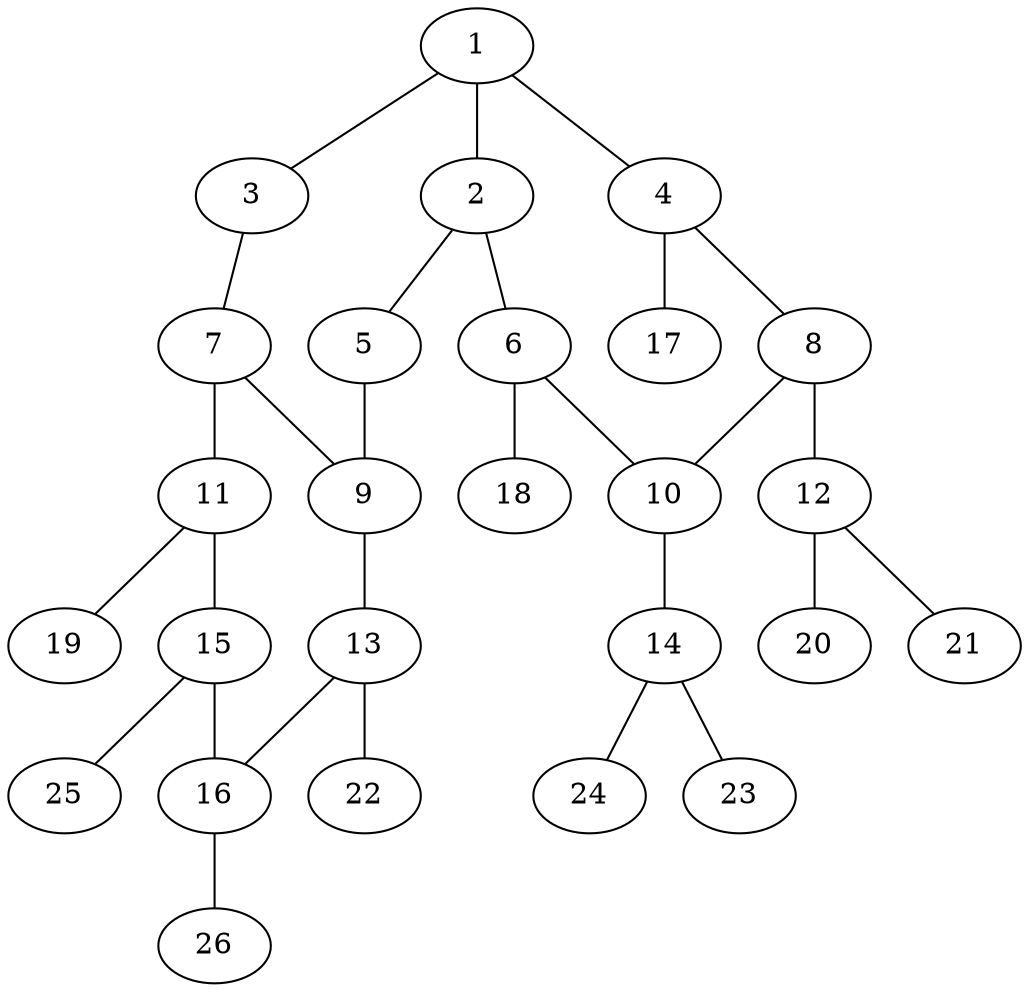 graph molecule_1225 {
	1	 [chem=C];
	2	 [chem=C];
	1 -- 2	 [valence=1];
	3	 [chem=N];
	1 -- 3	 [valence=2];
	4	 [chem=C];
	1 -- 4	 [valence=1];
	5	 [chem=N];
	2 -- 5	 [valence=2];
	6	 [chem=C];
	2 -- 6	 [valence=1];
	7	 [chem=C];
	3 -- 7	 [valence=1];
	8	 [chem=C];
	4 -- 8	 [valence=2];
	17	 [chem=H];
	4 -- 17	 [valence=1];
	9	 [chem=C];
	5 -- 9	 [valence=1];
	10	 [chem=C];
	6 -- 10	 [valence=2];
	18	 [chem=H];
	6 -- 18	 [valence=1];
	7 -- 9	 [valence=2];
	11	 [chem=C];
	7 -- 11	 [valence=1];
	8 -- 10	 [valence=1];
	12	 [chem=N];
	8 -- 12	 [valence=1];
	13	 [chem=C];
	9 -- 13	 [valence=1];
	14	 [chem=N];
	10 -- 14	 [valence=1];
	15	 [chem=C];
	11 -- 15	 [valence=2];
	19	 [chem=H];
	11 -- 19	 [valence=1];
	20	 [chem=H];
	12 -- 20	 [valence=1];
	21	 [chem=H];
	12 -- 21	 [valence=1];
	16	 [chem=C];
	13 -- 16	 [valence=2];
	22	 [chem=H];
	13 -- 22	 [valence=1];
	23	 [chem=H];
	14 -- 23	 [valence=1];
	24	 [chem=H];
	14 -- 24	 [valence=1];
	15 -- 16	 [valence=1];
	25	 [chem=H];
	15 -- 25	 [valence=1];
	26	 [chem=H];
	16 -- 26	 [valence=1];
}
